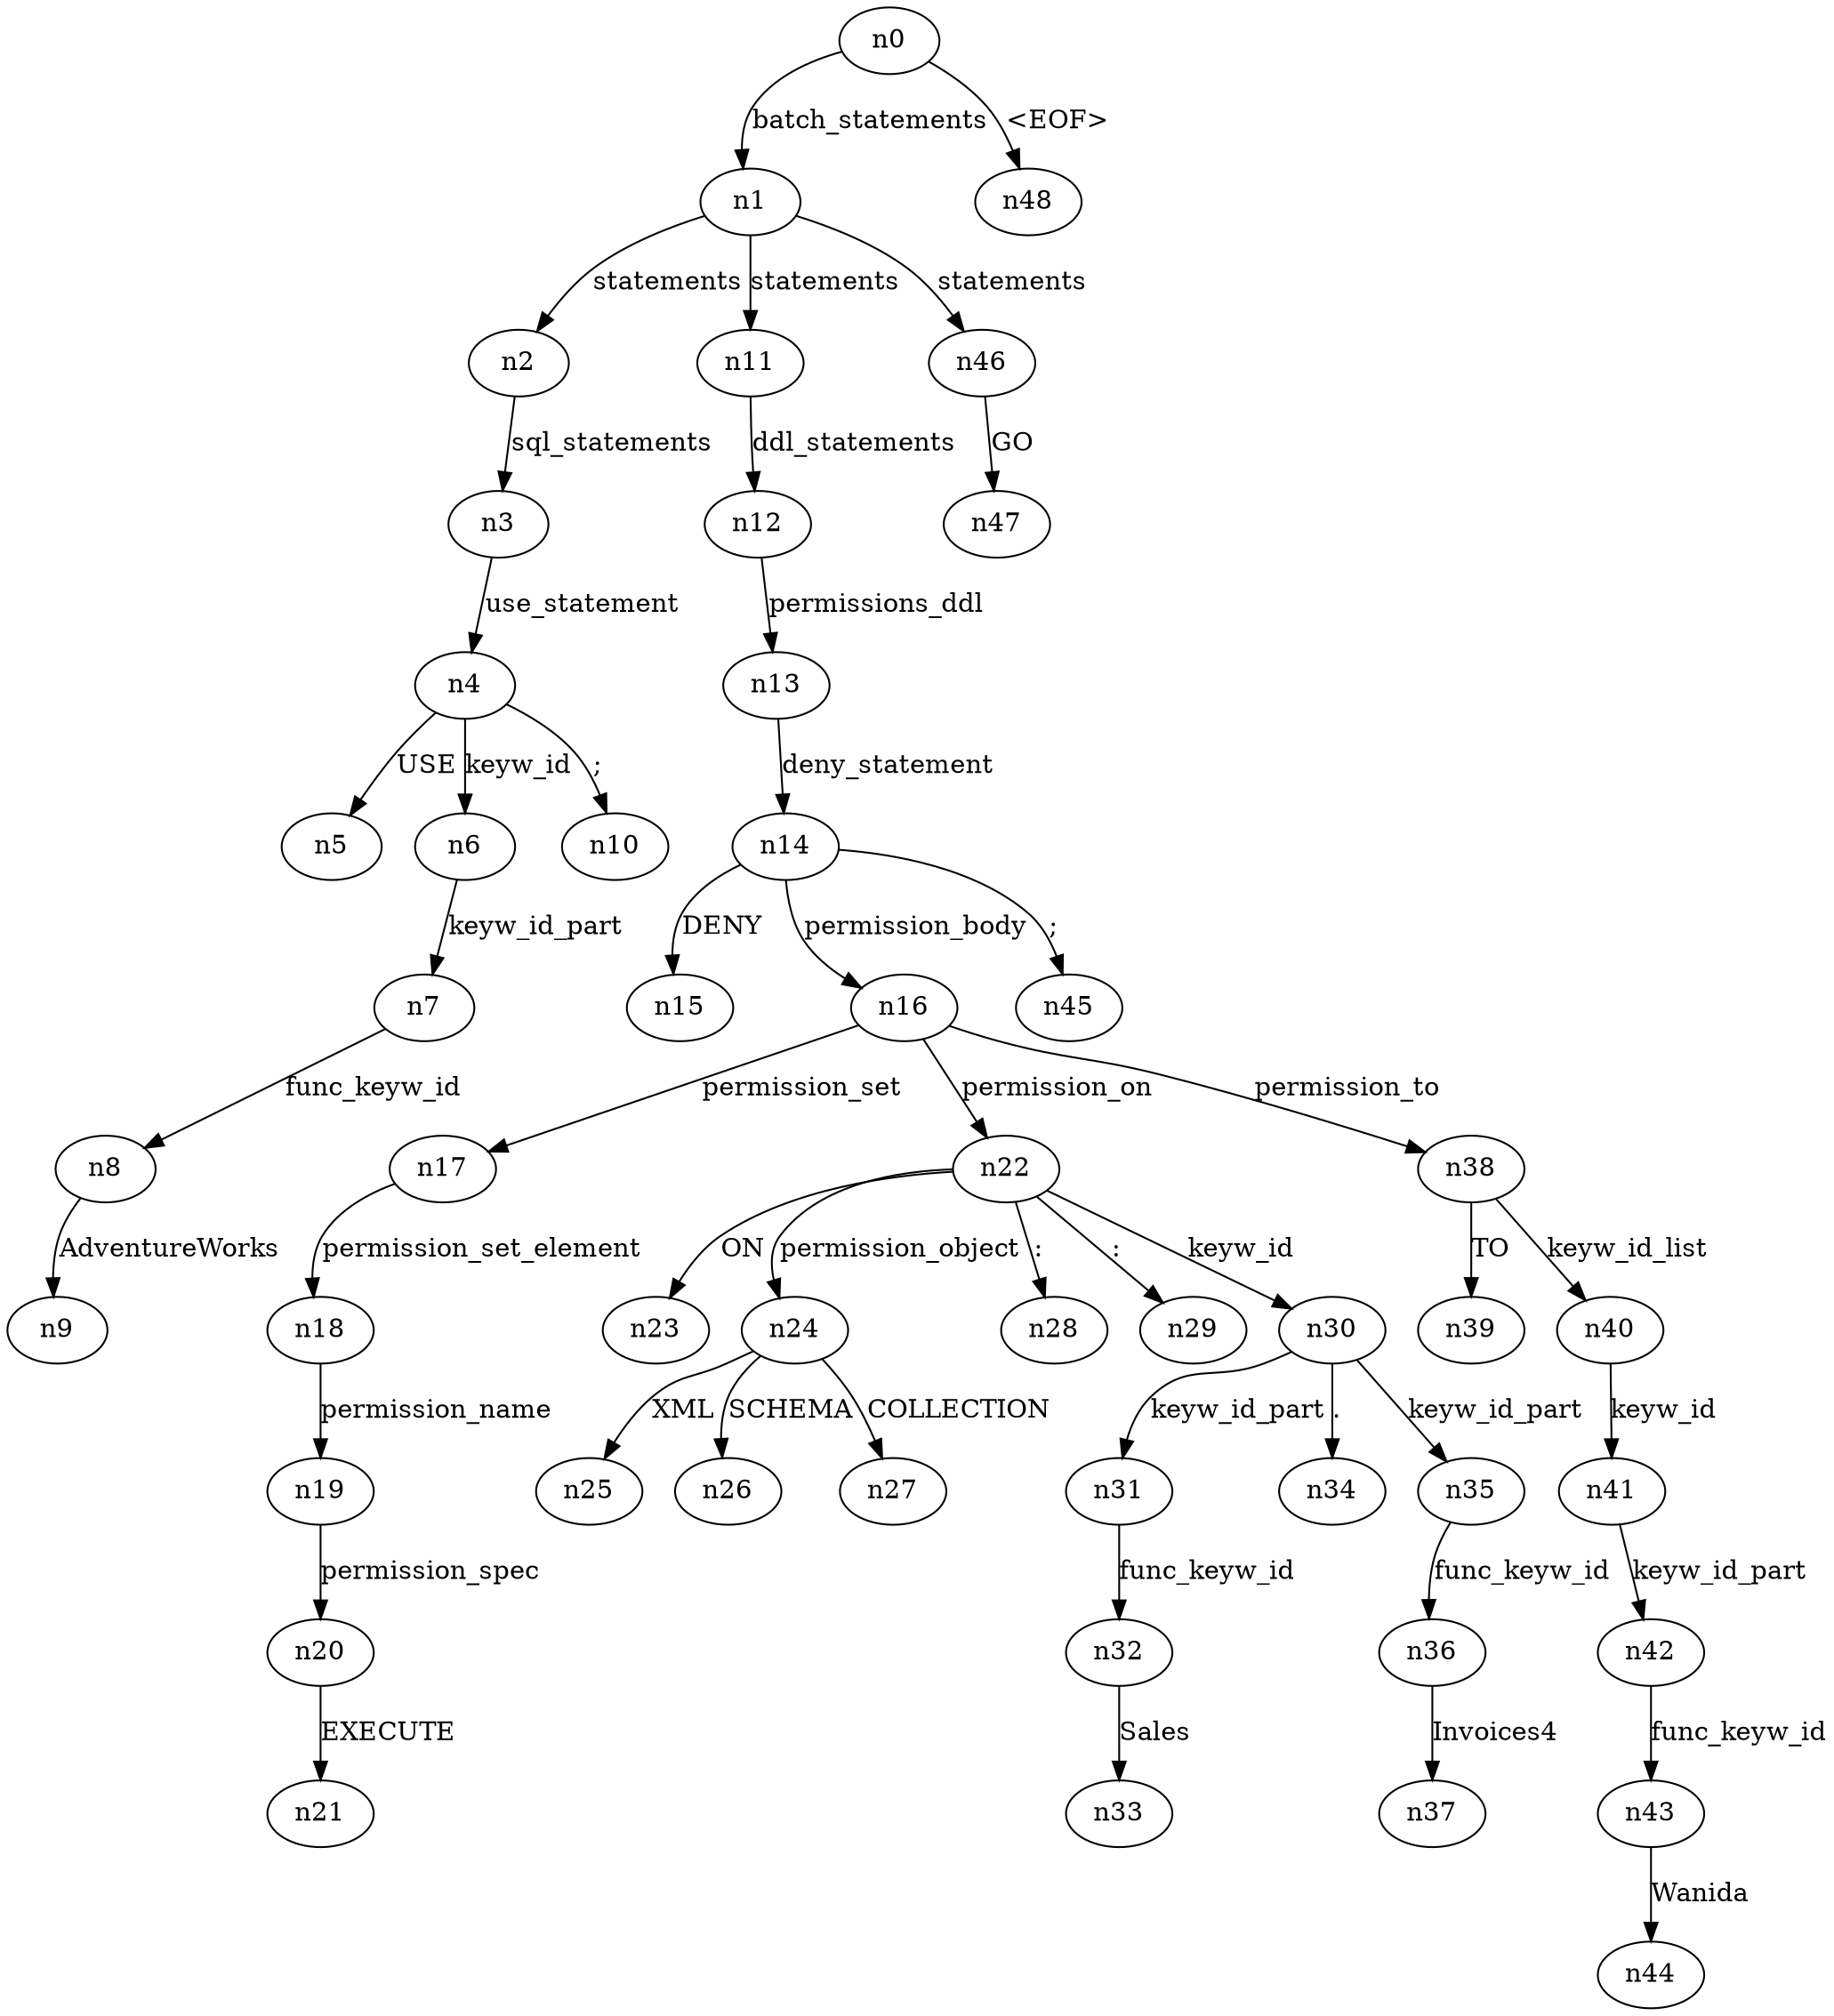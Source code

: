 digraph ParseTree {
  n0 -> n1 [label="batch_statements"];
  n1 -> n2 [label="statements"];
  n2 -> n3 [label="sql_statements"];
  n3 -> n4 [label="use_statement"];
  n4 -> n5 [label="USE"];
  n4 -> n6 [label="keyw_id"];
  n6 -> n7 [label="keyw_id_part"];
  n7 -> n8 [label="func_keyw_id"];
  n8 -> n9 [label="AdventureWorks"];
  n4 -> n10 [label=";"];
  n1 -> n11 [label="statements"];
  n11 -> n12 [label="ddl_statements"];
  n12 -> n13 [label="permissions_ddl"];
  n13 -> n14 [label="deny_statement"];
  n14 -> n15 [label="DENY"];
  n14 -> n16 [label="permission_body"];
  n16 -> n17 [label="permission_set"];
  n17 -> n18 [label="permission_set_element"];
  n18 -> n19 [label="permission_name"];
  n19 -> n20 [label="permission_spec"];
  n20 -> n21 [label="EXECUTE"];
  n16 -> n22 [label="permission_on"];
  n22 -> n23 [label="ON"];
  n22 -> n24 [label="permission_object"];
  n24 -> n25 [label="XML"];
  n24 -> n26 [label="SCHEMA"];
  n24 -> n27 [label="COLLECTION"];
  n22 -> n28 [label=":"];
  n22 -> n29 [label=":"];
  n22 -> n30 [label="keyw_id"];
  n30 -> n31 [label="keyw_id_part"];
  n31 -> n32 [label="func_keyw_id"];
  n32 -> n33 [label="Sales"];
  n30 -> n34 [label="."];
  n30 -> n35 [label="keyw_id_part"];
  n35 -> n36 [label="func_keyw_id"];
  n36 -> n37 [label="Invoices4"];
  n16 -> n38 [label="permission_to"];
  n38 -> n39 [label="TO"];
  n38 -> n40 [label="keyw_id_list"];
  n40 -> n41 [label="keyw_id"];
  n41 -> n42 [label="keyw_id_part"];
  n42 -> n43 [label="func_keyw_id"];
  n43 -> n44 [label="Wanida"];
  n14 -> n45 [label=";"];
  n1 -> n46 [label="statements"];
  n46 -> n47 [label="GO"];
  n0 -> n48 [label="<EOF>"];
}